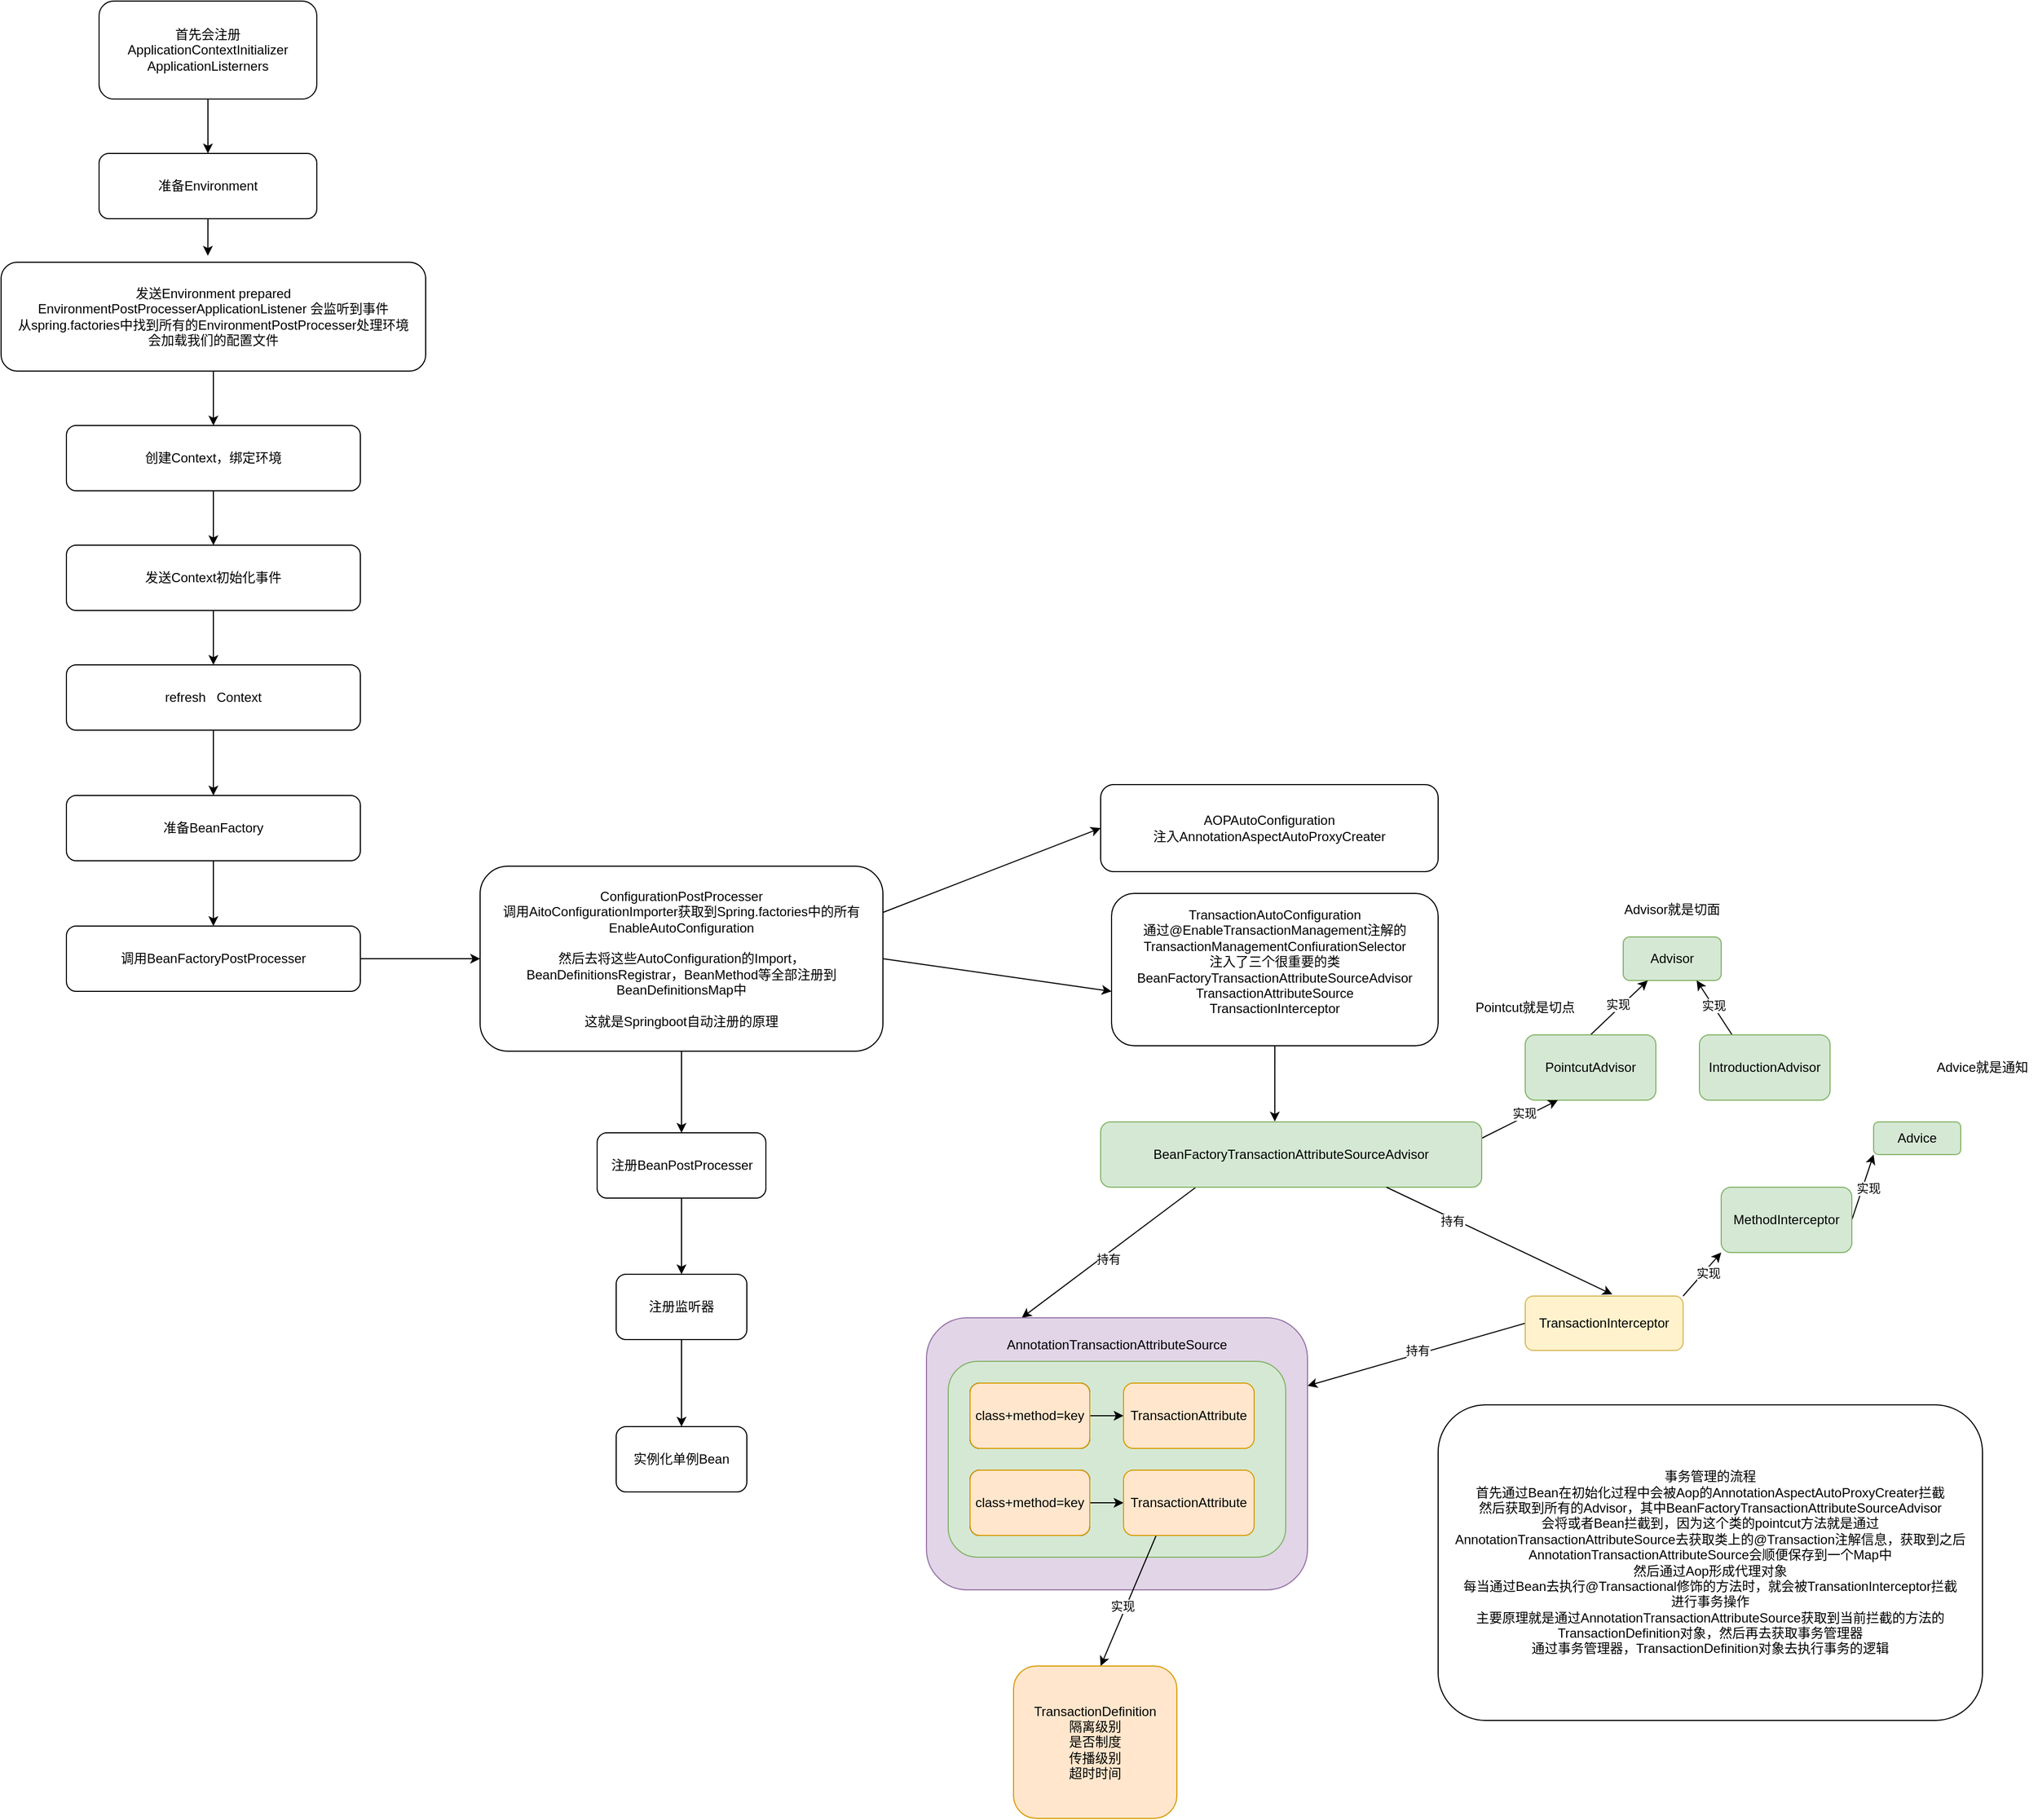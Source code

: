 <mxfile version="24.2.0" type="github">
  <diagram name="第 1 页" id="wLCHkNbt7bF0E3TjqUrD">
    <mxGraphModel dx="1434" dy="738" grid="1" gridSize="10" guides="1" tooltips="1" connect="1" arrows="1" fold="1" page="1" pageScale="1" pageWidth="827" pageHeight="1169" math="0" shadow="0">
      <root>
        <mxCell id="0" />
        <mxCell id="1" parent="0" />
        <mxCell id="fIq_qW-KFdGVRDiUutCO-4" style="edgeStyle=orthogonalEdgeStyle;rounded=0;orthogonalLoop=1;jettySize=auto;html=1;exitX=0.5;exitY=1;exitDx=0;exitDy=0;entryX=0.5;entryY=0;entryDx=0;entryDy=0;" edge="1" parent="1" source="fIq_qW-KFdGVRDiUutCO-1" target="fIq_qW-KFdGVRDiUutCO-2">
          <mxGeometry relative="1" as="geometry" />
        </mxCell>
        <mxCell id="fIq_qW-KFdGVRDiUutCO-1" value="首先会注册ApplicationContextInitializer&lt;div&gt;ApplicationListerners&lt;/div&gt;" style="rounded=1;whiteSpace=wrap;html=1;" vertex="1" parent="1">
          <mxGeometry x="180" y="90" width="200" height="90" as="geometry" />
        </mxCell>
        <mxCell id="fIq_qW-KFdGVRDiUutCO-2" value="准备Environment" style="rounded=1;whiteSpace=wrap;html=1;" vertex="1" parent="1">
          <mxGeometry x="180" y="230" width="200" height="60" as="geometry" />
        </mxCell>
        <mxCell id="fIq_qW-KFdGVRDiUutCO-8" style="edgeStyle=orthogonalEdgeStyle;rounded=0;orthogonalLoop=1;jettySize=auto;html=1;exitX=0.5;exitY=1;exitDx=0;exitDy=0;entryX=0.5;entryY=0;entryDx=0;entryDy=0;" edge="1" parent="1" source="fIq_qW-KFdGVRDiUutCO-3" target="fIq_qW-KFdGVRDiUutCO-7">
          <mxGeometry relative="1" as="geometry" />
        </mxCell>
        <mxCell id="fIq_qW-KFdGVRDiUutCO-3" value="发送Environment prepared&lt;div&gt;EnvironmentPostProcesserApplicationListener 会监听到事件&lt;br&gt;从spring.factories中找到所有的EnvironmentPostProcesser处理环境&lt;br&gt;会加载我们的配置文件&lt;/div&gt;" style="rounded=1;whiteSpace=wrap;html=1;" vertex="1" parent="1">
          <mxGeometry x="90" y="330" width="390" height="100" as="geometry" />
        </mxCell>
        <mxCell id="fIq_qW-KFdGVRDiUutCO-5" style="edgeStyle=orthogonalEdgeStyle;rounded=0;orthogonalLoop=1;jettySize=auto;html=1;exitX=0.5;exitY=1;exitDx=0;exitDy=0;entryX=0.487;entryY=-0.06;entryDx=0;entryDy=0;entryPerimeter=0;" edge="1" parent="1" source="fIq_qW-KFdGVRDiUutCO-2" target="fIq_qW-KFdGVRDiUutCO-3">
          <mxGeometry relative="1" as="geometry" />
        </mxCell>
        <mxCell id="fIq_qW-KFdGVRDiUutCO-10" style="edgeStyle=orthogonalEdgeStyle;rounded=0;orthogonalLoop=1;jettySize=auto;html=1;exitX=0.5;exitY=1;exitDx=0;exitDy=0;entryX=0.5;entryY=0;entryDx=0;entryDy=0;" edge="1" parent="1" source="fIq_qW-KFdGVRDiUutCO-7" target="fIq_qW-KFdGVRDiUutCO-9">
          <mxGeometry relative="1" as="geometry" />
        </mxCell>
        <mxCell id="fIq_qW-KFdGVRDiUutCO-7" value="创建Context，绑定环境" style="rounded=1;whiteSpace=wrap;html=1;" vertex="1" parent="1">
          <mxGeometry x="150" y="480" width="270" height="60" as="geometry" />
        </mxCell>
        <mxCell id="fIq_qW-KFdGVRDiUutCO-12" style="edgeStyle=orthogonalEdgeStyle;rounded=0;orthogonalLoop=1;jettySize=auto;html=1;exitX=0.5;exitY=1;exitDx=0;exitDy=0;entryX=0.5;entryY=0;entryDx=0;entryDy=0;" edge="1" parent="1" source="fIq_qW-KFdGVRDiUutCO-9" target="fIq_qW-KFdGVRDiUutCO-11">
          <mxGeometry relative="1" as="geometry" />
        </mxCell>
        <mxCell id="fIq_qW-KFdGVRDiUutCO-9" value="发送Context初始化事件" style="rounded=1;whiteSpace=wrap;html=1;" vertex="1" parent="1">
          <mxGeometry x="150" y="590" width="270" height="60" as="geometry" />
        </mxCell>
        <mxCell id="fIq_qW-KFdGVRDiUutCO-14" style="edgeStyle=orthogonalEdgeStyle;rounded=0;orthogonalLoop=1;jettySize=auto;html=1;exitX=0.5;exitY=1;exitDx=0;exitDy=0;entryX=0.5;entryY=0;entryDx=0;entryDy=0;" edge="1" parent="1" source="fIq_qW-KFdGVRDiUutCO-11" target="fIq_qW-KFdGVRDiUutCO-13">
          <mxGeometry relative="1" as="geometry" />
        </mxCell>
        <mxCell id="fIq_qW-KFdGVRDiUutCO-11" value="refresh&amp;nbsp; &amp;nbsp;Context" style="rounded=1;whiteSpace=wrap;html=1;" vertex="1" parent="1">
          <mxGeometry x="150" y="700" width="270" height="60" as="geometry" />
        </mxCell>
        <mxCell id="fIq_qW-KFdGVRDiUutCO-17" style="edgeStyle=orthogonalEdgeStyle;rounded=0;orthogonalLoop=1;jettySize=auto;html=1;exitX=0.5;exitY=1;exitDx=0;exitDy=0;entryX=0.5;entryY=0;entryDx=0;entryDy=0;" edge="1" parent="1" source="fIq_qW-KFdGVRDiUutCO-13" target="fIq_qW-KFdGVRDiUutCO-16">
          <mxGeometry relative="1" as="geometry" />
        </mxCell>
        <mxCell id="fIq_qW-KFdGVRDiUutCO-13" value="准备BeanFactory" style="rounded=1;whiteSpace=wrap;html=1;" vertex="1" parent="1">
          <mxGeometry x="150" y="820" width="270" height="60" as="geometry" />
        </mxCell>
        <mxCell id="fIq_qW-KFdGVRDiUutCO-18" style="edgeStyle=orthogonalEdgeStyle;rounded=0;orthogonalLoop=1;jettySize=auto;html=1;exitX=1;exitY=0.5;exitDx=0;exitDy=0;" edge="1" parent="1" source="fIq_qW-KFdGVRDiUutCO-16">
          <mxGeometry relative="1" as="geometry">
            <mxPoint x="530" y="970" as="targetPoint" />
          </mxGeometry>
        </mxCell>
        <mxCell id="fIq_qW-KFdGVRDiUutCO-16" value="调用BeanFactoryPostProcesser" style="rounded=1;whiteSpace=wrap;html=1;" vertex="1" parent="1">
          <mxGeometry x="150" y="940" width="270" height="60" as="geometry" />
        </mxCell>
        <mxCell id="fIq_qW-KFdGVRDiUutCO-21" value="" style="edgeStyle=orthogonalEdgeStyle;rounded=0;orthogonalLoop=1;jettySize=auto;html=1;" edge="1" parent="1" source="fIq_qW-KFdGVRDiUutCO-19" target="fIq_qW-KFdGVRDiUutCO-20">
          <mxGeometry relative="1" as="geometry" />
        </mxCell>
        <mxCell id="fIq_qW-KFdGVRDiUutCO-26" style="rounded=0;orthogonalLoop=1;jettySize=auto;html=1;exitX=1;exitY=0.25;exitDx=0;exitDy=0;" edge="1" parent="1" source="fIq_qW-KFdGVRDiUutCO-19">
          <mxGeometry relative="1" as="geometry">
            <mxPoint x="1100" y="850" as="targetPoint" />
          </mxGeometry>
        </mxCell>
        <mxCell id="fIq_qW-KFdGVRDiUutCO-28" style="rounded=0;orthogonalLoop=1;jettySize=auto;html=1;exitX=1;exitY=0.5;exitDx=0;exitDy=0;" edge="1" parent="1" source="fIq_qW-KFdGVRDiUutCO-19">
          <mxGeometry relative="1" as="geometry">
            <mxPoint x="1110" y="1000" as="targetPoint" />
          </mxGeometry>
        </mxCell>
        <mxCell id="fIq_qW-KFdGVRDiUutCO-19" value="ConfigurationPostProcesser&lt;br&gt;调用AitoConfigurationImporter获取到Spring.factories中的所有EnableAutoConfiguration&lt;br&gt;&lt;br&gt;然后去将这些AutoConfiguration的Import，BeanDefinitionsRegistrar，BeanMethod等全部注册到BeanDefinitionsMap中&lt;div&gt;&lt;br&gt;&lt;/div&gt;&lt;div&gt;这就是Springboot自动注册的原理&lt;/div&gt;" style="rounded=1;whiteSpace=wrap;html=1;" vertex="1" parent="1">
          <mxGeometry x="530" y="885" width="370" height="170" as="geometry" />
        </mxCell>
        <mxCell id="fIq_qW-KFdGVRDiUutCO-23" value="" style="edgeStyle=orthogonalEdgeStyle;rounded=0;orthogonalLoop=1;jettySize=auto;html=1;" edge="1" parent="1" source="fIq_qW-KFdGVRDiUutCO-20" target="fIq_qW-KFdGVRDiUutCO-22">
          <mxGeometry relative="1" as="geometry" />
        </mxCell>
        <mxCell id="fIq_qW-KFdGVRDiUutCO-20" value="注册BeanPostProcesser" style="rounded=1;whiteSpace=wrap;html=1;" vertex="1" parent="1">
          <mxGeometry x="637.5" y="1130" width="155" height="60" as="geometry" />
        </mxCell>
        <mxCell id="fIq_qW-KFdGVRDiUutCO-25" value="" style="edgeStyle=orthogonalEdgeStyle;rounded=0;orthogonalLoop=1;jettySize=auto;html=1;" edge="1" parent="1" source="fIq_qW-KFdGVRDiUutCO-22" target="fIq_qW-KFdGVRDiUutCO-24">
          <mxGeometry relative="1" as="geometry" />
        </mxCell>
        <mxCell id="fIq_qW-KFdGVRDiUutCO-22" value="注册监听器" style="rounded=1;whiteSpace=wrap;html=1;" vertex="1" parent="1">
          <mxGeometry x="655" y="1260" width="120" height="60" as="geometry" />
        </mxCell>
        <mxCell id="fIq_qW-KFdGVRDiUutCO-24" value="实例化单例Bean" style="rounded=1;whiteSpace=wrap;html=1;" vertex="1" parent="1">
          <mxGeometry x="655" y="1400" width="120" height="60" as="geometry" />
        </mxCell>
        <mxCell id="fIq_qW-KFdGVRDiUutCO-27" value="AOPAutoConfiguration&lt;div&gt;注入AnnotationAspectAutoProxyCreater&lt;/div&gt;" style="rounded=1;whiteSpace=wrap;html=1;" vertex="1" parent="1">
          <mxGeometry x="1100" y="810" width="310" height="80" as="geometry" />
        </mxCell>
        <mxCell id="fIq_qW-KFdGVRDiUutCO-29" value="TransactionAutoConfiguration&lt;br&gt;通过@EnableTransactionManagement注解的&lt;br&gt;TransactionManagementConfiurationSelector&lt;br&gt;注入了三个很重要的类&lt;div&gt;BeanFactoryTransactionAttributeSourceAdvisor&lt;br&gt;TransactionAttributeSource&lt;br&gt;&lt;/div&gt;&lt;div&gt;TransactionInterceptor&lt;br&gt;&lt;/div&gt;&lt;div&gt;&lt;br&gt;&lt;/div&gt;" style="rounded=1;whiteSpace=wrap;html=1;" vertex="1" parent="1">
          <mxGeometry x="1110" y="910" width="300" height="140" as="geometry" />
        </mxCell>
        <mxCell id="fIq_qW-KFdGVRDiUutCO-36" style="edgeStyle=orthogonalEdgeStyle;rounded=0;orthogonalLoop=1;jettySize=auto;html=1;exitX=0.5;exitY=1;exitDx=0;exitDy=0;entryX=0.457;entryY=-0.007;entryDx=0;entryDy=0;entryPerimeter=0;" edge="1" parent="1" source="fIq_qW-KFdGVRDiUutCO-29" target="fIq_qW-KFdGVRDiUutCO-33">
          <mxGeometry relative="1" as="geometry" />
        </mxCell>
        <mxCell id="fIq_qW-KFdGVRDiUutCO-37" value="Advisor" style="rounded=1;whiteSpace=wrap;html=1;fillColor=#d5e8d4;strokeColor=#82b366;" vertex="1" parent="1">
          <mxGeometry x="1580" y="950" width="90" height="40" as="geometry" />
        </mxCell>
        <mxCell id="fIq_qW-KFdGVRDiUutCO-40" style="rounded=0;orthogonalLoop=1;jettySize=auto;html=1;exitX=0.5;exitY=0;exitDx=0;exitDy=0;entryX=0.25;entryY=1;entryDx=0;entryDy=0;" edge="1" parent="1" source="fIq_qW-KFdGVRDiUutCO-38" target="fIq_qW-KFdGVRDiUutCO-37">
          <mxGeometry relative="1" as="geometry" />
        </mxCell>
        <mxCell id="fIq_qW-KFdGVRDiUutCO-61" value="实现" style="edgeLabel;html=1;align=center;verticalAlign=middle;resizable=0;points=[];" vertex="1" connectable="0" parent="fIq_qW-KFdGVRDiUutCO-40">
          <mxGeometry x="0.032" y="3" relative="1" as="geometry">
            <mxPoint as="offset" />
          </mxGeometry>
        </mxCell>
        <mxCell id="fIq_qW-KFdGVRDiUutCO-38" value="PointcutAdvisor" style="rounded=1;whiteSpace=wrap;html=1;fillColor=#d5e8d4;strokeColor=#82b366;" vertex="1" parent="1">
          <mxGeometry x="1490" y="1040" width="120" height="60" as="geometry" />
        </mxCell>
        <mxCell id="fIq_qW-KFdGVRDiUutCO-41" style="rounded=0;orthogonalLoop=1;jettySize=auto;html=1;exitX=0.25;exitY=0;exitDx=0;exitDy=0;entryX=0.75;entryY=1;entryDx=0;entryDy=0;" edge="1" parent="1" source="fIq_qW-KFdGVRDiUutCO-39" target="fIq_qW-KFdGVRDiUutCO-37">
          <mxGeometry relative="1" as="geometry" />
        </mxCell>
        <mxCell id="fIq_qW-KFdGVRDiUutCO-63" value="实现" style="edgeLabel;html=1;align=center;verticalAlign=middle;resizable=0;points=[];" vertex="1" connectable="0" parent="fIq_qW-KFdGVRDiUutCO-41">
          <mxGeometry x="0.07" relative="1" as="geometry">
            <mxPoint as="offset" />
          </mxGeometry>
        </mxCell>
        <mxCell id="fIq_qW-KFdGVRDiUutCO-39" value="IntroductionAdvisor" style="rounded=1;whiteSpace=wrap;html=1;fillColor=#d5e8d4;strokeColor=#82b366;" vertex="1" parent="1">
          <mxGeometry x="1650" y="1040" width="120" height="60" as="geometry" />
        </mxCell>
        <mxCell id="fIq_qW-KFdGVRDiUutCO-42" style="rounded=0;orthogonalLoop=1;jettySize=auto;html=1;exitX=1;exitY=0.25;exitDx=0;exitDy=0;entryX=0.25;entryY=1;entryDx=0;entryDy=0;" edge="1" parent="1" source="fIq_qW-KFdGVRDiUutCO-33" target="fIq_qW-KFdGVRDiUutCO-38">
          <mxGeometry relative="1" as="geometry" />
        </mxCell>
        <mxCell id="fIq_qW-KFdGVRDiUutCO-60" value="实现" style="edgeLabel;html=1;align=center;verticalAlign=middle;resizable=0;points=[];" vertex="1" connectable="0" parent="fIq_qW-KFdGVRDiUutCO-42">
          <mxGeometry x="0.146" y="3" relative="1" as="geometry">
            <mxPoint as="offset" />
          </mxGeometry>
        </mxCell>
        <mxCell id="fIq_qW-KFdGVRDiUutCO-68" style="rounded=0;orthogonalLoop=1;jettySize=auto;html=1;exitX=1;exitY=0.5;exitDx=0;exitDy=0;entryX=0;entryY=1;entryDx=0;entryDy=0;" edge="1" parent="1" source="fIq_qW-KFdGVRDiUutCO-45" target="fIq_qW-KFdGVRDiUutCO-47">
          <mxGeometry relative="1" as="geometry" />
        </mxCell>
        <mxCell id="fIq_qW-KFdGVRDiUutCO-69" value="实现" style="edgeLabel;html=1;align=center;verticalAlign=middle;resizable=0;points=[];" vertex="1" connectable="0" parent="fIq_qW-KFdGVRDiUutCO-68">
          <mxGeometry x="0.033" y="-5" relative="1" as="geometry">
            <mxPoint as="offset" />
          </mxGeometry>
        </mxCell>
        <mxCell id="fIq_qW-KFdGVRDiUutCO-45" value="MethodInterceptor" style="rounded=1;whiteSpace=wrap;html=1;fillColor=#d5e8d4;strokeColor=#82b366;" vertex="1" parent="1">
          <mxGeometry x="1670" y="1180" width="120" height="60" as="geometry" />
        </mxCell>
        <mxCell id="fIq_qW-KFdGVRDiUutCO-47" value="Advice" style="rounded=1;whiteSpace=wrap;html=1;fillColor=#d5e8d4;strokeColor=#82b366;" vertex="1" parent="1">
          <mxGeometry x="1810" y="1120" width="80" height="30" as="geometry" />
        </mxCell>
        <mxCell id="fIq_qW-KFdGVRDiUutCO-48" value="Advisor就是切面" style="text;html=1;align=center;verticalAlign=middle;whiteSpace=wrap;rounded=0;" vertex="1" parent="1">
          <mxGeometry x="1572" y="910" width="106" height="30" as="geometry" />
        </mxCell>
        <mxCell id="fIq_qW-KFdGVRDiUutCO-49" value="Advice就是通知" style="text;html=1;align=center;verticalAlign=middle;whiteSpace=wrap;rounded=0;" vertex="1" parent="1">
          <mxGeometry x="1860" y="1055" width="100" height="30" as="geometry" />
        </mxCell>
        <mxCell id="fIq_qW-KFdGVRDiUutCO-50" value="Pointcut就是切点" style="text;html=1;align=center;verticalAlign=middle;whiteSpace=wrap;rounded=0;" vertex="1" parent="1">
          <mxGeometry x="1440" y="1000" width="100" height="30" as="geometry" />
        </mxCell>
        <mxCell id="fIq_qW-KFdGVRDiUutCO-53" style="rounded=0;orthogonalLoop=1;jettySize=auto;html=1;exitX=0.25;exitY=1;exitDx=0;exitDy=0;entryX=0.25;entryY=0;entryDx=0;entryDy=0;" edge="1" parent="1" source="fIq_qW-KFdGVRDiUutCO-33" target="fIq_qW-KFdGVRDiUutCO-32">
          <mxGeometry relative="1" as="geometry" />
        </mxCell>
        <mxCell id="fIq_qW-KFdGVRDiUutCO-66" value="持有" style="edgeLabel;html=1;align=center;verticalAlign=middle;resizable=0;points=[];" vertex="1" connectable="0" parent="fIq_qW-KFdGVRDiUutCO-53">
          <mxGeometry x="0.043" y="4" relative="1" as="geometry">
            <mxPoint as="offset" />
          </mxGeometry>
        </mxCell>
        <mxCell id="fIq_qW-KFdGVRDiUutCO-33" value="&lt;div&gt;BeanFactoryTransactionAttributeSourceAdvisor&lt;/div&gt;" style="rounded=1;whiteSpace=wrap;html=1;fillColor=#d5e8d4;strokeColor=#82b366;" vertex="1" parent="1">
          <mxGeometry x="1100" y="1120" width="350" height="60" as="geometry" />
        </mxCell>
        <mxCell id="fIq_qW-KFdGVRDiUutCO-56" style="rounded=0;orthogonalLoop=1;jettySize=auto;html=1;exitX=1;exitY=0;exitDx=0;exitDy=0;entryX=0;entryY=1;entryDx=0;entryDy=0;" edge="1" parent="1" source="fIq_qW-KFdGVRDiUutCO-31" target="fIq_qW-KFdGVRDiUutCO-45">
          <mxGeometry relative="1" as="geometry" />
        </mxCell>
        <mxCell id="fIq_qW-KFdGVRDiUutCO-59" value="实现" style="edgeLabel;html=1;align=center;verticalAlign=middle;resizable=0;points=[];" vertex="1" connectable="0" parent="fIq_qW-KFdGVRDiUutCO-56">
          <mxGeometry x="0.173" y="-3" relative="1" as="geometry">
            <mxPoint as="offset" />
          </mxGeometry>
        </mxCell>
        <mxCell id="fIq_qW-KFdGVRDiUutCO-57" style="rounded=0;orthogonalLoop=1;jettySize=auto;html=1;exitX=0;exitY=0.5;exitDx=0;exitDy=0;entryX=1;entryY=0.25;entryDx=0;entryDy=0;" edge="1" parent="1" source="fIq_qW-KFdGVRDiUutCO-31" target="fIq_qW-KFdGVRDiUutCO-32">
          <mxGeometry relative="1" as="geometry" />
        </mxCell>
        <mxCell id="fIq_qW-KFdGVRDiUutCO-65" value="持有" style="edgeLabel;html=1;align=center;verticalAlign=middle;resizable=0;points=[];" vertex="1" connectable="0" parent="fIq_qW-KFdGVRDiUutCO-57">
          <mxGeometry x="-0.021" y="-4" relative="1" as="geometry">
            <mxPoint as="offset" />
          </mxGeometry>
        </mxCell>
        <mxCell id="fIq_qW-KFdGVRDiUutCO-31" value="TransactionInterceptor" style="rounded=1;whiteSpace=wrap;html=1;fillColor=#fff2cc;strokeColor=#d6b656;" vertex="1" parent="1">
          <mxGeometry x="1490" y="1280" width="145" height="50" as="geometry" />
        </mxCell>
        <mxCell id="fIq_qW-KFdGVRDiUutCO-32" value="AnnotationTransactionAttributeSource&lt;div&gt;&lt;br&gt;&lt;/div&gt;&lt;div&gt;&lt;br&gt;&lt;/div&gt;&lt;div&gt;&lt;br&gt;&lt;/div&gt;&lt;div&gt;&lt;br&gt;&lt;/div&gt;&lt;div&gt;&lt;br&gt;&lt;/div&gt;&lt;div&gt;&lt;br&gt;&lt;/div&gt;&lt;div&gt;&lt;br&gt;&lt;/div&gt;&lt;div&gt;&lt;br&gt;&lt;/div&gt;&lt;div&gt;&lt;br&gt;&lt;/div&gt;&lt;div&gt;&lt;br&gt;&lt;/div&gt;&lt;div&gt;&lt;br&gt;&lt;/div&gt;&lt;div&gt;&lt;br&gt;&lt;/div&gt;&lt;div&gt;&lt;br&gt;&lt;/div&gt;&lt;div&gt;&lt;br&gt;&lt;/div&gt;" style="rounded=1;whiteSpace=wrap;html=1;fillColor=#e1d5e7;strokeColor=#9673a6;" vertex="1" parent="1">
          <mxGeometry x="940" y="1300" width="350" height="250" as="geometry" />
        </mxCell>
        <mxCell id="fIq_qW-KFdGVRDiUutCO-58" style="rounded=0;orthogonalLoop=1;jettySize=auto;html=1;exitX=0.75;exitY=1;exitDx=0;exitDy=0;entryX=0.552;entryY=-0.03;entryDx=0;entryDy=0;entryPerimeter=0;" edge="1" parent="1" source="fIq_qW-KFdGVRDiUutCO-33" target="fIq_qW-KFdGVRDiUutCO-31">
          <mxGeometry relative="1" as="geometry" />
        </mxCell>
        <mxCell id="fIq_qW-KFdGVRDiUutCO-67" value="持有" style="edgeLabel;html=1;align=center;verticalAlign=middle;resizable=0;points=[];" vertex="1" connectable="0" parent="fIq_qW-KFdGVRDiUutCO-58">
          <mxGeometry x="-0.414" y="-2" relative="1" as="geometry">
            <mxPoint as="offset" />
          </mxGeometry>
        </mxCell>
        <mxCell id="fIq_qW-KFdGVRDiUutCO-70" value="" style="rounded=1;whiteSpace=wrap;html=1;fillColor=#d5e8d4;strokeColor=#82b366;" vertex="1" parent="1">
          <mxGeometry x="960" y="1340" width="310" height="180" as="geometry" />
        </mxCell>
        <mxCell id="fIq_qW-KFdGVRDiUutCO-73" style="edgeStyle=orthogonalEdgeStyle;rounded=0;orthogonalLoop=1;jettySize=auto;html=1;exitX=1;exitY=0.5;exitDx=0;exitDy=0;" edge="1" parent="1" source="fIq_qW-KFdGVRDiUutCO-71" target="fIq_qW-KFdGVRDiUutCO-72">
          <mxGeometry relative="1" as="geometry" />
        </mxCell>
        <mxCell id="fIq_qW-KFdGVRDiUutCO-71" value="class+method=key" style="rounded=1;whiteSpace=wrap;html=1;" vertex="1" parent="1">
          <mxGeometry x="980" y="1360" width="110" height="60" as="geometry" />
        </mxCell>
        <mxCell id="fIq_qW-KFdGVRDiUutCO-72" value="TransactionAttribute" style="rounded=1;whiteSpace=wrap;html=1;fillColor=#ffe6cc;strokeColor=#d79b00;" vertex="1" parent="1">
          <mxGeometry x="1121" y="1360" width="120" height="60" as="geometry" />
        </mxCell>
        <mxCell id="fIq_qW-KFdGVRDiUutCO-74" value="class+method=key" style="rounded=1;whiteSpace=wrap;html=1;fillColor=#ffe6cc;strokeColor=#d79b00;" vertex="1" parent="1">
          <mxGeometry x="980" y="1360" width="110" height="60" as="geometry" />
        </mxCell>
        <mxCell id="fIq_qW-KFdGVRDiUutCO-75" style="edgeStyle=orthogonalEdgeStyle;rounded=0;orthogonalLoop=1;jettySize=auto;html=1;exitX=1;exitY=0.5;exitDx=0;exitDy=0;" edge="1" parent="1" source="fIq_qW-KFdGVRDiUutCO-76" target="fIq_qW-KFdGVRDiUutCO-77">
          <mxGeometry relative="1" as="geometry" />
        </mxCell>
        <mxCell id="fIq_qW-KFdGVRDiUutCO-76" value="class+method=key" style="rounded=1;whiteSpace=wrap;html=1;" vertex="1" parent="1">
          <mxGeometry x="980" y="1440" width="110" height="60" as="geometry" />
        </mxCell>
        <mxCell id="fIq_qW-KFdGVRDiUutCO-81" style="rounded=0;orthogonalLoop=1;jettySize=auto;html=1;exitX=0.25;exitY=1;exitDx=0;exitDy=0;" edge="1" parent="1" source="fIq_qW-KFdGVRDiUutCO-77">
          <mxGeometry relative="1" as="geometry">
            <mxPoint x="1100" y="1620" as="targetPoint" />
          </mxGeometry>
        </mxCell>
        <mxCell id="fIq_qW-KFdGVRDiUutCO-83" value="实现" style="edgeLabel;html=1;align=center;verticalAlign=middle;resizable=0;points=[];" vertex="1" connectable="0" parent="fIq_qW-KFdGVRDiUutCO-81">
          <mxGeometry x="0.104" y="-3" relative="1" as="geometry">
            <mxPoint as="offset" />
          </mxGeometry>
        </mxCell>
        <mxCell id="fIq_qW-KFdGVRDiUutCO-77" value="TransactionAttribute" style="rounded=1;whiteSpace=wrap;html=1;fillColor=#ffe6cc;strokeColor=#d79b00;" vertex="1" parent="1">
          <mxGeometry x="1121" y="1440" width="120" height="60" as="geometry" />
        </mxCell>
        <mxCell id="fIq_qW-KFdGVRDiUutCO-78" value="class+method=key" style="rounded=1;whiteSpace=wrap;html=1;fillColor=#ffe6cc;strokeColor=#d79b00;" vertex="1" parent="1">
          <mxGeometry x="980" y="1440" width="110" height="60" as="geometry" />
        </mxCell>
        <mxCell id="fIq_qW-KFdGVRDiUutCO-82" value="TransactionDefinition&lt;div&gt;隔离级别&lt;/div&gt;&lt;div&gt;是否制度&lt;/div&gt;&lt;div&gt;传播级别&lt;/div&gt;&lt;div&gt;超时时间&lt;/div&gt;" style="rounded=1;whiteSpace=wrap;html=1;fillColor=#ffe6cc;strokeColor=#d79b00;" vertex="1" parent="1">
          <mxGeometry x="1020" y="1620" width="150" height="140" as="geometry" />
        </mxCell>
        <mxCell id="fIq_qW-KFdGVRDiUutCO-84" value="事务管理的流程&lt;div&gt;首先通过Bean在初始化过程中会被Aop的AnnotationAspectAutoProxyCreater拦截&lt;/div&gt;&lt;div&gt;然后获取到所有的Advisor，其中BeanFactoryTransactionAttributeSourceAdvisor&lt;/div&gt;&lt;div&gt;会将或者Bean拦截到，因为这个类的pointcut方法就是通过AnnotationTransactionAttributeSource去获取类上的@Transaction注解信息，获取到之后&lt;/div&gt;&lt;div&gt;AnnotationTransactionAttributeSource会顺便保存到一个Map中&lt;br&gt;然后通过Aop形成代理对象&lt;br&gt;每当通过Bean去执行@Transactional修饰的方法时，就会被TransationInterceptor拦截&lt;br&gt;进行事务操作&lt;br&gt;主要原理就是通过AnnotationTransactionAttributeSource获取到当前拦截的方法的TransactionDefinition对象，然后再去获取事务管理器&lt;br&gt;通过事务管理器，TransactionDefinition对象去执行事务的逻辑&lt;/div&gt;" style="rounded=1;whiteSpace=wrap;html=1;" vertex="1" parent="1">
          <mxGeometry x="1410" y="1380" width="500" height="290" as="geometry" />
        </mxCell>
      </root>
    </mxGraphModel>
  </diagram>
</mxfile>
